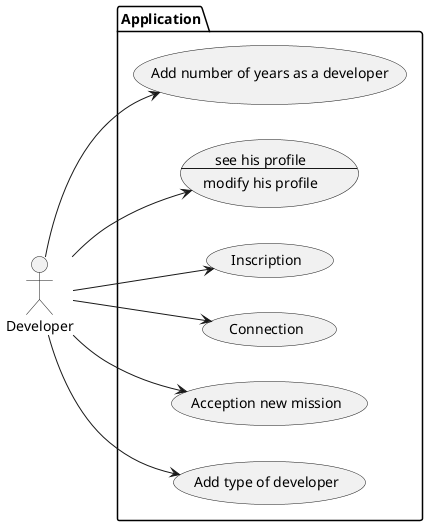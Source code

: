 @startuml Developer
left to right direction

:Developer: as dev

package Application {
    usecase "Inscription" as inscription
    usecase "Connection" as connection
    usecase "Acception new mission" as accept_mission
    usecase "Add type of developer" as add_type_of_developer
    usecase "Add number of years as a developer" as add_number_of_years
    usecase see_profile as  "see his profile
    --
    modify his profile"
}
dev --> connection
dev --> inscription
dev --> accept_mission
dev --> add_type_of_developer
dev -> add_number_of_years
dev -> see_profile
@enduml